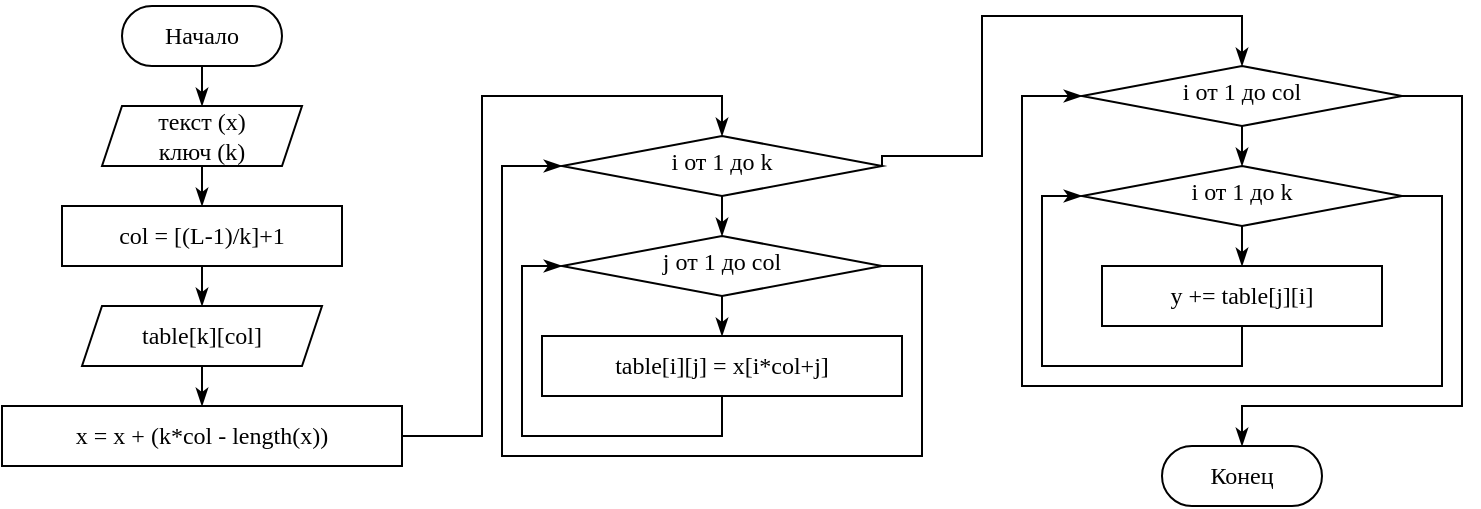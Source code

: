 <mxfile version="23.1.5" type="device">
  <diagram id="C5RBs43oDa-KdzZeNtuy" name="Page-1">
    <mxGraphModel dx="1002" dy="551" grid="1" gridSize="10" guides="1" tooltips="1" connect="1" arrows="1" fold="1" page="1" pageScale="1" pageWidth="827" pageHeight="1169" math="0" shadow="0">
      <root>
        <mxCell id="WIyWlLk6GJQsqaUBKTNV-0" />
        <mxCell id="WIyWlLk6GJQsqaUBKTNV-1" parent="WIyWlLk6GJQsqaUBKTNV-0" />
        <mxCell id="WIyWlLk6GJQsqaUBKTNV-3" value="&lt;font face=&quot;Lucida Console&quot;&gt;col = [(L-1)/k]+1&lt;/font&gt;" style="rounded=1;whiteSpace=wrap;html=1;fontSize=12;glass=0;strokeWidth=1;shadow=0;arcSize=0;" parent="WIyWlLk6GJQsqaUBKTNV-1" vertex="1">
          <mxGeometry x="300" y="175" width="140" height="30" as="geometry" />
        </mxCell>
        <mxCell id="-YLPaWiGfDbkhbNqOUda-3" style="edgeStyle=orthogonalEdgeStyle;rounded=0;orthogonalLoop=1;jettySize=auto;html=1;exitX=0.5;exitY=1;exitDx=0;exitDy=0;entryX=0.5;entryY=0;entryDx=0;entryDy=0;endArrow=classicThin;endFill=1;" parent="WIyWlLk6GJQsqaUBKTNV-1" source="-YLPaWiGfDbkhbNqOUda-1" target="-YLPaWiGfDbkhbNqOUda-2" edge="1">
          <mxGeometry relative="1" as="geometry" />
        </mxCell>
        <mxCell id="-YLPaWiGfDbkhbNqOUda-1" value="&lt;font face=&quot;Lucida Console&quot;&gt;Начало&lt;/font&gt;" style="rounded=1;whiteSpace=wrap;html=1;fontSize=12;glass=0;strokeWidth=1;shadow=0;arcSize=50;" parent="WIyWlLk6GJQsqaUBKTNV-1" vertex="1">
          <mxGeometry x="330" y="75" width="80" height="30" as="geometry" />
        </mxCell>
        <mxCell id="-YLPaWiGfDbkhbNqOUda-4" style="edgeStyle=orthogonalEdgeStyle;rounded=0;orthogonalLoop=1;jettySize=auto;html=1;exitX=0.5;exitY=1;exitDx=0;exitDy=0;entryX=0.5;entryY=0;entryDx=0;entryDy=0;endArrow=classicThin;endFill=1;" parent="WIyWlLk6GJQsqaUBKTNV-1" source="-YLPaWiGfDbkhbNqOUda-2" target="WIyWlLk6GJQsqaUBKTNV-3" edge="1">
          <mxGeometry relative="1" as="geometry" />
        </mxCell>
        <mxCell id="-YLPaWiGfDbkhbNqOUda-2" value="&lt;font face=&quot;Lucida Console&quot;&gt;текст (x)&lt;br&gt;ключ (k)&lt;/font&gt;" style="shape=parallelogram;perimeter=parallelogramPerimeter;whiteSpace=wrap;html=1;fixedSize=1;size=10;" parent="WIyWlLk6GJQsqaUBKTNV-1" vertex="1">
          <mxGeometry x="320" y="125" width="100" height="30" as="geometry" />
        </mxCell>
        <mxCell id="-YLPaWiGfDbkhbNqOUda-5" value="&lt;font face=&quot;Lucida Console&quot;&gt;table[k][col]&lt;/font&gt;" style="shape=parallelogram;perimeter=parallelogramPerimeter;whiteSpace=wrap;html=1;fixedSize=1;size=10;" parent="WIyWlLk6GJQsqaUBKTNV-1" vertex="1">
          <mxGeometry x="310" y="225" width="120" height="30" as="geometry" />
        </mxCell>
        <mxCell id="-YLPaWiGfDbkhbNqOUda-6" style="edgeStyle=orthogonalEdgeStyle;rounded=0;orthogonalLoop=1;jettySize=auto;html=1;endArrow=classicThin;endFill=1;entryX=0.5;entryY=0;entryDx=0;entryDy=0;exitX=0.5;exitY=1;exitDx=0;exitDy=0;" parent="WIyWlLk6GJQsqaUBKTNV-1" source="WIyWlLk6GJQsqaUBKTNV-3" target="-YLPaWiGfDbkhbNqOUda-5" edge="1">
          <mxGeometry relative="1" as="geometry">
            <mxPoint x="380" y="115" as="sourcePoint" />
            <mxPoint x="380" y="135" as="targetPoint" />
            <Array as="points" />
          </mxGeometry>
        </mxCell>
        <mxCell id="-YLPaWiGfDbkhbNqOUda-7" value="&lt;font face=&quot;Lucida Console&quot;&gt;x = x + (k*col - length(x))&lt;/font&gt;" style="rounded=1;whiteSpace=wrap;html=1;fontSize=12;glass=0;strokeWidth=1;shadow=0;arcSize=0;" parent="WIyWlLk6GJQsqaUBKTNV-1" vertex="1">
          <mxGeometry x="270" y="275" width="200" height="30" as="geometry" />
        </mxCell>
        <mxCell id="-YLPaWiGfDbkhbNqOUda-8" style="edgeStyle=orthogonalEdgeStyle;rounded=0;orthogonalLoop=1;jettySize=auto;html=1;exitX=0.5;exitY=1;exitDx=0;exitDy=0;entryX=0.5;entryY=0;entryDx=0;entryDy=0;endArrow=classicThin;endFill=1;" parent="WIyWlLk6GJQsqaUBKTNV-1" source="-YLPaWiGfDbkhbNqOUda-5" target="-YLPaWiGfDbkhbNqOUda-7" edge="1">
          <mxGeometry relative="1" as="geometry">
            <mxPoint x="380" y="115" as="sourcePoint" />
            <mxPoint x="380" y="135" as="targetPoint" />
          </mxGeometry>
        </mxCell>
        <mxCell id="-YLPaWiGfDbkhbNqOUda-20" style="edgeStyle=orthogonalEdgeStyle;rounded=0;orthogonalLoop=1;jettySize=auto;html=1;exitX=1;exitY=0.5;exitDx=0;exitDy=0;entryX=0.5;entryY=0;entryDx=0;entryDy=0;endArrow=classicThin;endFill=1;" parent="WIyWlLk6GJQsqaUBKTNV-1" source="-YLPaWiGfDbkhbNqOUda-10" target="-YLPaWiGfDbkhbNqOUda-19" edge="1">
          <mxGeometry relative="1" as="geometry">
            <mxPoint x="460" y="339.97" as="sourcePoint" />
            <mxPoint x="620" y="124.97" as="targetPoint" />
            <Array as="points">
              <mxPoint x="710" y="150" />
              <mxPoint x="760" y="150" />
              <mxPoint x="760" y="80" />
              <mxPoint x="890" y="80" />
            </Array>
          </mxGeometry>
        </mxCell>
        <mxCell id="-YLPaWiGfDbkhbNqOUda-10" value="&lt;font face=&quot;Lucida Console&quot;&gt;i от 1 до k&lt;/font&gt;" style="rhombus;whiteSpace=wrap;html=1;shadow=0;fontFamily=Helvetica;fontSize=12;align=center;strokeWidth=1;spacing=6;spacingTop=-4;" parent="WIyWlLk6GJQsqaUBKTNV-1" vertex="1">
          <mxGeometry x="550" y="140" width="160" height="30" as="geometry" />
        </mxCell>
        <mxCell id="-YLPaWiGfDbkhbNqOUda-11" style="edgeStyle=orthogonalEdgeStyle;rounded=0;orthogonalLoop=1;jettySize=auto;html=1;endArrow=classicThin;endFill=1;entryX=0.5;entryY=0;entryDx=0;entryDy=0;exitX=1;exitY=0.5;exitDx=0;exitDy=0;" parent="WIyWlLk6GJQsqaUBKTNV-1" source="-YLPaWiGfDbkhbNqOUda-7" target="-YLPaWiGfDbkhbNqOUda-10" edge="1">
          <mxGeometry relative="1" as="geometry">
            <mxPoint x="380" y="215" as="sourcePoint" />
            <mxPoint x="380" y="235" as="targetPoint" />
            <Array as="points" />
          </mxGeometry>
        </mxCell>
        <mxCell id="-YLPaWiGfDbkhbNqOUda-18" style="edgeStyle=orthogonalEdgeStyle;rounded=0;orthogonalLoop=1;jettySize=auto;html=1;exitX=1;exitY=0.5;exitDx=0;exitDy=0;entryX=0;entryY=0.5;entryDx=0;entryDy=0;endArrow=classicThin;endFill=1;" parent="WIyWlLk6GJQsqaUBKTNV-1" source="-YLPaWiGfDbkhbNqOUda-12" target="-YLPaWiGfDbkhbNqOUda-10" edge="1">
          <mxGeometry relative="1" as="geometry">
            <Array as="points">
              <mxPoint x="730" y="205" />
              <mxPoint x="730" y="300" />
              <mxPoint x="520" y="300" />
              <mxPoint x="520" y="155" />
            </Array>
          </mxGeometry>
        </mxCell>
        <mxCell id="-YLPaWiGfDbkhbNqOUda-12" value="&lt;font face=&quot;Lucida Console&quot;&gt;j от 1 до col&lt;/font&gt;" style="rhombus;whiteSpace=wrap;html=1;shadow=0;fontFamily=Helvetica;fontSize=12;align=center;strokeWidth=1;spacing=6;spacingTop=-4;" parent="WIyWlLk6GJQsqaUBKTNV-1" vertex="1">
          <mxGeometry x="550" y="190" width="160" height="30" as="geometry" />
        </mxCell>
        <mxCell id="-YLPaWiGfDbkhbNqOUda-14" style="edgeStyle=orthogonalEdgeStyle;rounded=0;orthogonalLoop=1;jettySize=auto;html=1;endArrow=classicThin;endFill=1;entryX=0.5;entryY=0;entryDx=0;entryDy=0;exitX=0.5;exitY=1;exitDx=0;exitDy=0;" parent="WIyWlLk6GJQsqaUBKTNV-1" source="-YLPaWiGfDbkhbNqOUda-10" target="-YLPaWiGfDbkhbNqOUda-12" edge="1">
          <mxGeometry relative="1" as="geometry">
            <mxPoint x="640" y="130" as="sourcePoint" />
            <mxPoint x="640" y="150" as="targetPoint" />
            <Array as="points" />
          </mxGeometry>
        </mxCell>
        <mxCell id="-YLPaWiGfDbkhbNqOUda-17" style="edgeStyle=orthogonalEdgeStyle;rounded=0;orthogonalLoop=1;jettySize=auto;html=1;exitX=0.5;exitY=1;exitDx=0;exitDy=0;entryX=0;entryY=0.5;entryDx=0;entryDy=0;endArrow=classicThin;endFill=1;" parent="WIyWlLk6GJQsqaUBKTNV-1" source="-YLPaWiGfDbkhbNqOUda-15" target="-YLPaWiGfDbkhbNqOUda-12" edge="1">
          <mxGeometry relative="1" as="geometry" />
        </mxCell>
        <mxCell id="-YLPaWiGfDbkhbNqOUda-15" value="&lt;font face=&quot;Lucida Console&quot;&gt;table[i][j] = x[i*col+j]&lt;/font&gt;" style="rounded=1;whiteSpace=wrap;html=1;fontSize=12;glass=0;strokeWidth=1;shadow=0;arcSize=0;" parent="WIyWlLk6GJQsqaUBKTNV-1" vertex="1">
          <mxGeometry x="540" y="240" width="180" height="30" as="geometry" />
        </mxCell>
        <mxCell id="-YLPaWiGfDbkhbNqOUda-16" style="edgeStyle=orthogonalEdgeStyle;rounded=0;orthogonalLoop=1;jettySize=auto;html=1;endArrow=classicThin;endFill=1;entryX=0.5;entryY=0;entryDx=0;entryDy=0;exitX=0.5;exitY=1;exitDx=0;exitDy=0;" parent="WIyWlLk6GJQsqaUBKTNV-1" source="-YLPaWiGfDbkhbNqOUda-12" target="-YLPaWiGfDbkhbNqOUda-15" edge="1">
          <mxGeometry relative="1" as="geometry">
            <mxPoint x="640" y="180" as="sourcePoint" />
            <mxPoint x="640" y="200" as="targetPoint" />
            <Array as="points" />
          </mxGeometry>
        </mxCell>
        <mxCell id="-YLPaWiGfDbkhbNqOUda-22" style="edgeStyle=orthogonalEdgeStyle;rounded=0;orthogonalLoop=1;jettySize=auto;html=1;exitX=0.5;exitY=1;exitDx=0;exitDy=0;entryX=0.5;entryY=0;entryDx=0;entryDy=0;endArrow=classicThin;endFill=1;" parent="WIyWlLk6GJQsqaUBKTNV-1" source="-YLPaWiGfDbkhbNqOUda-19" target="-YLPaWiGfDbkhbNqOUda-21" edge="1">
          <mxGeometry relative="1" as="geometry" />
        </mxCell>
        <mxCell id="-YLPaWiGfDbkhbNqOUda-28" style="edgeStyle=orthogonalEdgeStyle;rounded=0;orthogonalLoop=1;jettySize=auto;html=1;exitX=1;exitY=0.5;exitDx=0;exitDy=0;entryX=0.5;entryY=0;entryDx=0;entryDy=0;endArrow=classicThin;endFill=1;" parent="WIyWlLk6GJQsqaUBKTNV-1" source="-YLPaWiGfDbkhbNqOUda-19" target="-YLPaWiGfDbkhbNqOUda-27" edge="1">
          <mxGeometry relative="1" as="geometry">
            <Array as="points">
              <mxPoint x="1000" y="120" />
              <mxPoint x="1000" y="275" />
              <mxPoint x="890" y="275" />
            </Array>
          </mxGeometry>
        </mxCell>
        <mxCell id="-YLPaWiGfDbkhbNqOUda-19" value="&lt;font face=&quot;Lucida Console&quot;&gt;i от 1 до col&lt;/font&gt;" style="rhombus;whiteSpace=wrap;html=1;shadow=0;fontFamily=Helvetica;fontSize=12;align=center;strokeWidth=1;spacing=6;spacingTop=-4;" parent="WIyWlLk6GJQsqaUBKTNV-1" vertex="1">
          <mxGeometry x="810" y="105" width="160" height="30" as="geometry" />
        </mxCell>
        <mxCell id="-YLPaWiGfDbkhbNqOUda-24" style="edgeStyle=orthogonalEdgeStyle;rounded=0;orthogonalLoop=1;jettySize=auto;html=1;exitX=0.5;exitY=1;exitDx=0;exitDy=0;entryX=0.5;entryY=0;entryDx=0;entryDy=0;endArrow=classicThin;endFill=1;" parent="WIyWlLk6GJQsqaUBKTNV-1" source="-YLPaWiGfDbkhbNqOUda-21" target="-YLPaWiGfDbkhbNqOUda-23" edge="1">
          <mxGeometry relative="1" as="geometry" />
        </mxCell>
        <mxCell id="-YLPaWiGfDbkhbNqOUda-26" style="edgeStyle=orthogonalEdgeStyle;rounded=0;orthogonalLoop=1;jettySize=auto;html=1;exitX=1;exitY=0.5;exitDx=0;exitDy=0;entryX=0;entryY=0.5;entryDx=0;entryDy=0;endArrow=classicThin;endFill=1;" parent="WIyWlLk6GJQsqaUBKTNV-1" source="-YLPaWiGfDbkhbNqOUda-21" target="-YLPaWiGfDbkhbNqOUda-19" edge="1">
          <mxGeometry relative="1" as="geometry">
            <Array as="points">
              <mxPoint x="990" y="170" />
              <mxPoint x="990" y="265" />
              <mxPoint x="780" y="265" />
              <mxPoint x="780" y="120" />
            </Array>
          </mxGeometry>
        </mxCell>
        <mxCell id="-YLPaWiGfDbkhbNqOUda-21" value="&lt;font face=&quot;Lucida Console&quot;&gt;i от 1 до k&lt;/font&gt;" style="rhombus;whiteSpace=wrap;html=1;shadow=0;fontFamily=Helvetica;fontSize=12;align=center;strokeWidth=1;spacing=6;spacingTop=-4;" parent="WIyWlLk6GJQsqaUBKTNV-1" vertex="1">
          <mxGeometry x="810" y="155" width="160" height="30" as="geometry" />
        </mxCell>
        <mxCell id="-YLPaWiGfDbkhbNqOUda-25" style="edgeStyle=orthogonalEdgeStyle;rounded=0;orthogonalLoop=1;jettySize=auto;html=1;exitX=0.5;exitY=1;exitDx=0;exitDy=0;entryX=0;entryY=0.5;entryDx=0;entryDy=0;endArrow=classicThin;endFill=1;" parent="WIyWlLk6GJQsqaUBKTNV-1" source="-YLPaWiGfDbkhbNqOUda-23" target="-YLPaWiGfDbkhbNqOUda-21" edge="1">
          <mxGeometry relative="1" as="geometry" />
        </mxCell>
        <mxCell id="-YLPaWiGfDbkhbNqOUda-23" value="&lt;font face=&quot;Lucida Console&quot;&gt;y += table[j][i]&lt;/font&gt;" style="rounded=1;whiteSpace=wrap;html=1;fontSize=12;glass=0;strokeWidth=1;shadow=0;arcSize=0;" parent="WIyWlLk6GJQsqaUBKTNV-1" vertex="1">
          <mxGeometry x="820" y="205" width="140" height="30" as="geometry" />
        </mxCell>
        <mxCell id="-YLPaWiGfDbkhbNqOUda-27" value="&lt;font face=&quot;Lucida Console&quot;&gt;Конец&lt;/font&gt;" style="rounded=1;whiteSpace=wrap;html=1;fontSize=12;glass=0;strokeWidth=1;shadow=0;arcSize=50;" parent="WIyWlLk6GJQsqaUBKTNV-1" vertex="1">
          <mxGeometry x="850" y="295" width="80" height="30" as="geometry" />
        </mxCell>
      </root>
    </mxGraphModel>
  </diagram>
</mxfile>
